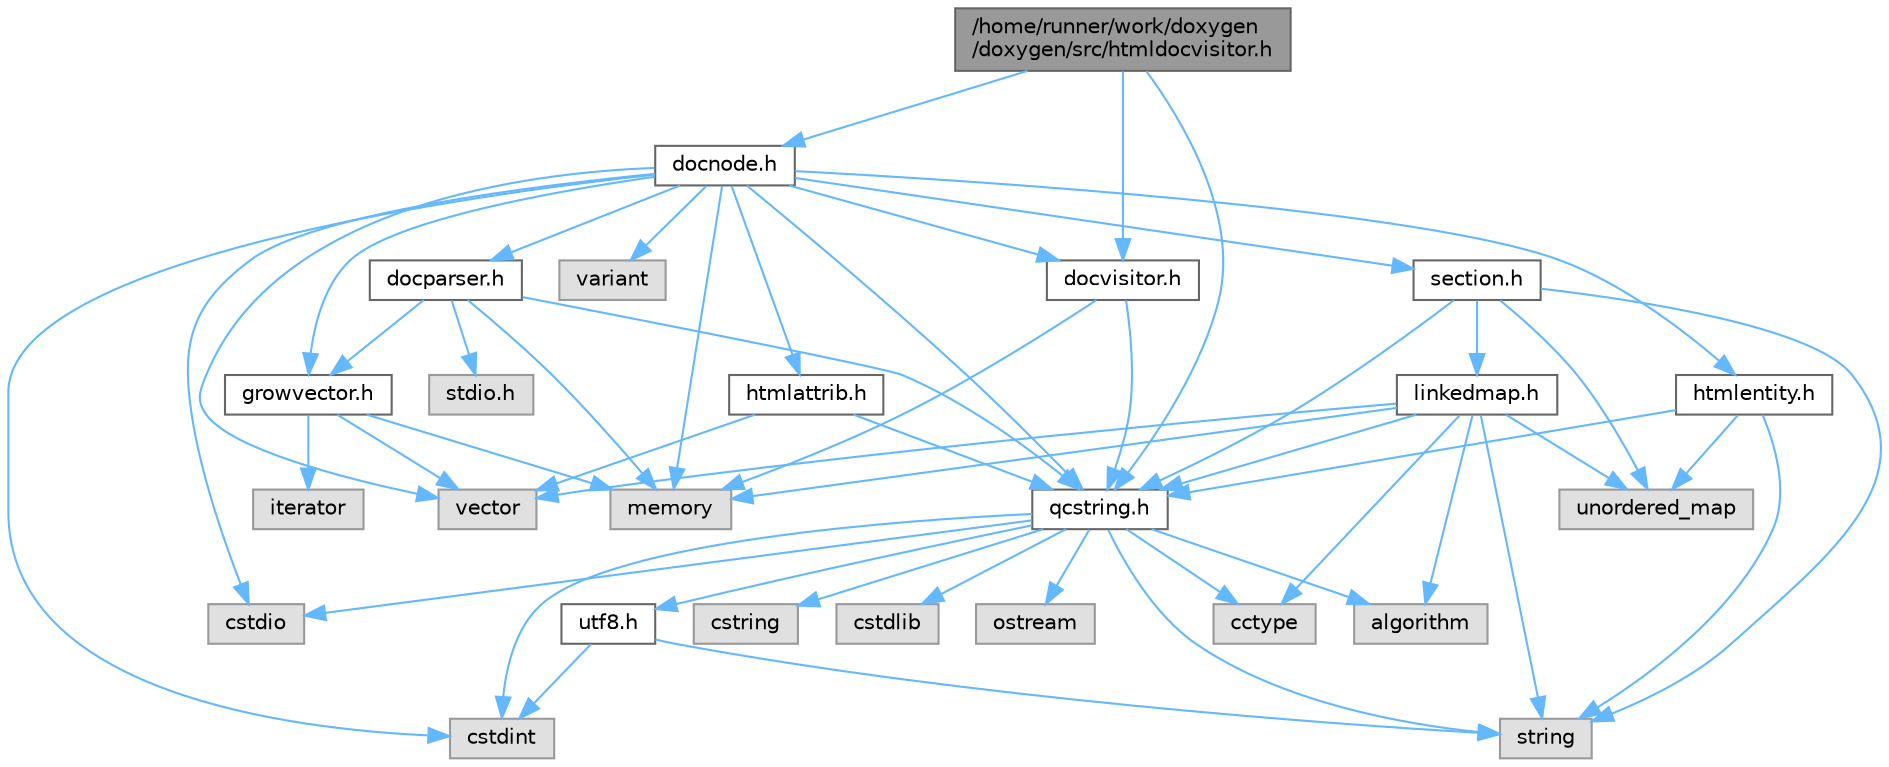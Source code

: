 digraph "/home/runner/work/doxygen/doxygen/src/htmldocvisitor.h"
{
 // INTERACTIVE_SVG=YES
 // LATEX_PDF_SIZE
  bgcolor="transparent";
  edge [fontname=Helvetica,fontsize=10,labelfontname=Helvetica,labelfontsize=10];
  node [fontname=Helvetica,fontsize=10,shape=box,height=0.2,width=0.4];
  Node1 [id="Node000001",label="/home/runner/work/doxygen\l/doxygen/src/htmldocvisitor.h",height=0.2,width=0.4,color="gray40", fillcolor="grey60", style="filled", fontcolor="black"];
  Node1 -> Node2 [id="edge1_Node000001_Node000002",color="steelblue1",style="solid"];
  Node2 [id="Node000002",label="docvisitor.h",height=0.2,width=0.4,color="grey40", fillcolor="white", style="filled",URL="$d2/d3c/docvisitor_8h.html",tooltip=" "];
  Node2 -> Node3 [id="edge2_Node000002_Node000003",color="steelblue1",style="solid"];
  Node3 [id="Node000003",label="memory",height=0.2,width=0.4,color="grey60", fillcolor="#E0E0E0", style="filled"];
  Node2 -> Node4 [id="edge3_Node000002_Node000004",color="steelblue1",style="solid"];
  Node4 [id="Node000004",label="qcstring.h",height=0.2,width=0.4,color="grey40", fillcolor="white", style="filled",URL="$d7/d5c/qcstring_8h.html",tooltip=" "];
  Node4 -> Node5 [id="edge4_Node000004_Node000005",color="steelblue1",style="solid"];
  Node5 [id="Node000005",label="string",height=0.2,width=0.4,color="grey60", fillcolor="#E0E0E0", style="filled"];
  Node4 -> Node6 [id="edge5_Node000004_Node000006",color="steelblue1",style="solid"];
  Node6 [id="Node000006",label="algorithm",height=0.2,width=0.4,color="grey60", fillcolor="#E0E0E0", style="filled"];
  Node4 -> Node7 [id="edge6_Node000004_Node000007",color="steelblue1",style="solid"];
  Node7 [id="Node000007",label="cctype",height=0.2,width=0.4,color="grey60", fillcolor="#E0E0E0", style="filled"];
  Node4 -> Node8 [id="edge7_Node000004_Node000008",color="steelblue1",style="solid"];
  Node8 [id="Node000008",label="cstring",height=0.2,width=0.4,color="grey60", fillcolor="#E0E0E0", style="filled"];
  Node4 -> Node9 [id="edge8_Node000004_Node000009",color="steelblue1",style="solid"];
  Node9 [id="Node000009",label="cstdio",height=0.2,width=0.4,color="grey60", fillcolor="#E0E0E0", style="filled"];
  Node4 -> Node10 [id="edge9_Node000004_Node000010",color="steelblue1",style="solid"];
  Node10 [id="Node000010",label="cstdlib",height=0.2,width=0.4,color="grey60", fillcolor="#E0E0E0", style="filled"];
  Node4 -> Node11 [id="edge10_Node000004_Node000011",color="steelblue1",style="solid"];
  Node11 [id="Node000011",label="cstdint",height=0.2,width=0.4,color="grey60", fillcolor="#E0E0E0", style="filled"];
  Node4 -> Node12 [id="edge11_Node000004_Node000012",color="steelblue1",style="solid"];
  Node12 [id="Node000012",label="ostream",height=0.2,width=0.4,color="grey60", fillcolor="#E0E0E0", style="filled"];
  Node4 -> Node13 [id="edge12_Node000004_Node000013",color="steelblue1",style="solid"];
  Node13 [id="Node000013",label="utf8.h",height=0.2,width=0.4,color="grey40", fillcolor="white", style="filled",URL="$db/d7c/utf8_8h.html",tooltip="Various UTF8 related helper functions."];
  Node13 -> Node11 [id="edge13_Node000013_Node000011",color="steelblue1",style="solid"];
  Node13 -> Node5 [id="edge14_Node000013_Node000005",color="steelblue1",style="solid"];
  Node1 -> Node14 [id="edge15_Node000001_Node000014",color="steelblue1",style="solid"];
  Node14 [id="Node000014",label="docnode.h",height=0.2,width=0.4,color="grey40", fillcolor="white", style="filled",URL="$de/d2b/docnode_8h.html",tooltip=" "];
  Node14 -> Node9 [id="edge16_Node000014_Node000009",color="steelblue1",style="solid"];
  Node14 -> Node11 [id="edge17_Node000014_Node000011",color="steelblue1",style="solid"];
  Node14 -> Node15 [id="edge18_Node000014_Node000015",color="steelblue1",style="solid"];
  Node15 [id="Node000015",label="vector",height=0.2,width=0.4,color="grey60", fillcolor="#E0E0E0", style="filled"];
  Node14 -> Node3 [id="edge19_Node000014_Node000003",color="steelblue1",style="solid"];
  Node14 -> Node16 [id="edge20_Node000014_Node000016",color="steelblue1",style="solid"];
  Node16 [id="Node000016",label="variant",height=0.2,width=0.4,color="grey60", fillcolor="#E0E0E0", style="filled"];
  Node14 -> Node4 [id="edge21_Node000014_Node000004",color="steelblue1",style="solid"];
  Node14 -> Node2 [id="edge22_Node000014_Node000002",color="steelblue1",style="solid"];
  Node14 -> Node17 [id="edge23_Node000014_Node000017",color="steelblue1",style="solid"];
  Node17 [id="Node000017",label="docparser.h",height=0.2,width=0.4,color="grey40", fillcolor="white", style="filled",URL="$de/d9c/docparser_8h.html",tooltip=" "];
  Node17 -> Node18 [id="edge24_Node000017_Node000018",color="steelblue1",style="solid"];
  Node18 [id="Node000018",label="stdio.h",height=0.2,width=0.4,color="grey60", fillcolor="#E0E0E0", style="filled"];
  Node17 -> Node3 [id="edge25_Node000017_Node000003",color="steelblue1",style="solid"];
  Node17 -> Node4 [id="edge26_Node000017_Node000004",color="steelblue1",style="solid"];
  Node17 -> Node19 [id="edge27_Node000017_Node000019",color="steelblue1",style="solid"];
  Node19 [id="Node000019",label="growvector.h",height=0.2,width=0.4,color="grey40", fillcolor="white", style="filled",URL="$d7/d50/growvector_8h.html",tooltip=" "];
  Node19 -> Node15 [id="edge28_Node000019_Node000015",color="steelblue1",style="solid"];
  Node19 -> Node3 [id="edge29_Node000019_Node000003",color="steelblue1",style="solid"];
  Node19 -> Node20 [id="edge30_Node000019_Node000020",color="steelblue1",style="solid"];
  Node20 [id="Node000020",label="iterator",height=0.2,width=0.4,color="grey60", fillcolor="#E0E0E0", style="filled"];
  Node14 -> Node21 [id="edge31_Node000014_Node000021",color="steelblue1",style="solid"];
  Node21 [id="Node000021",label="htmlattrib.h",height=0.2,width=0.4,color="grey40", fillcolor="white", style="filled",URL="$d0/d73/htmlattrib_8h.html",tooltip=" "];
  Node21 -> Node15 [id="edge32_Node000021_Node000015",color="steelblue1",style="solid"];
  Node21 -> Node4 [id="edge33_Node000021_Node000004",color="steelblue1",style="solid"];
  Node14 -> Node22 [id="edge34_Node000014_Node000022",color="steelblue1",style="solid"];
  Node22 [id="Node000022",label="htmlentity.h",height=0.2,width=0.4,color="grey40", fillcolor="white", style="filled",URL="$db/dc6/htmlentity_8h.html",tooltip=" "];
  Node22 -> Node23 [id="edge35_Node000022_Node000023",color="steelblue1",style="solid"];
  Node23 [id="Node000023",label="unordered_map",height=0.2,width=0.4,color="grey60", fillcolor="#E0E0E0", style="filled"];
  Node22 -> Node5 [id="edge36_Node000022_Node000005",color="steelblue1",style="solid"];
  Node22 -> Node4 [id="edge37_Node000022_Node000004",color="steelblue1",style="solid"];
  Node14 -> Node19 [id="edge38_Node000014_Node000019",color="steelblue1",style="solid"];
  Node14 -> Node24 [id="edge39_Node000014_Node000024",color="steelblue1",style="solid"];
  Node24 [id="Node000024",label="section.h",height=0.2,width=0.4,color="grey40", fillcolor="white", style="filled",URL="$d1/d2a/section_8h.html",tooltip=" "];
  Node24 -> Node5 [id="edge40_Node000024_Node000005",color="steelblue1",style="solid"];
  Node24 -> Node23 [id="edge41_Node000024_Node000023",color="steelblue1",style="solid"];
  Node24 -> Node4 [id="edge42_Node000024_Node000004",color="steelblue1",style="solid"];
  Node24 -> Node25 [id="edge43_Node000024_Node000025",color="steelblue1",style="solid"];
  Node25 [id="Node000025",label="linkedmap.h",height=0.2,width=0.4,color="grey40", fillcolor="white", style="filled",URL="$da/de1/linkedmap_8h.html",tooltip=" "];
  Node25 -> Node23 [id="edge44_Node000025_Node000023",color="steelblue1",style="solid"];
  Node25 -> Node15 [id="edge45_Node000025_Node000015",color="steelblue1",style="solid"];
  Node25 -> Node3 [id="edge46_Node000025_Node000003",color="steelblue1",style="solid"];
  Node25 -> Node5 [id="edge47_Node000025_Node000005",color="steelblue1",style="solid"];
  Node25 -> Node6 [id="edge48_Node000025_Node000006",color="steelblue1",style="solid"];
  Node25 -> Node7 [id="edge49_Node000025_Node000007",color="steelblue1",style="solid"];
  Node25 -> Node4 [id="edge50_Node000025_Node000004",color="steelblue1",style="solid"];
  Node1 -> Node4 [id="edge51_Node000001_Node000004",color="steelblue1",style="solid"];
}

